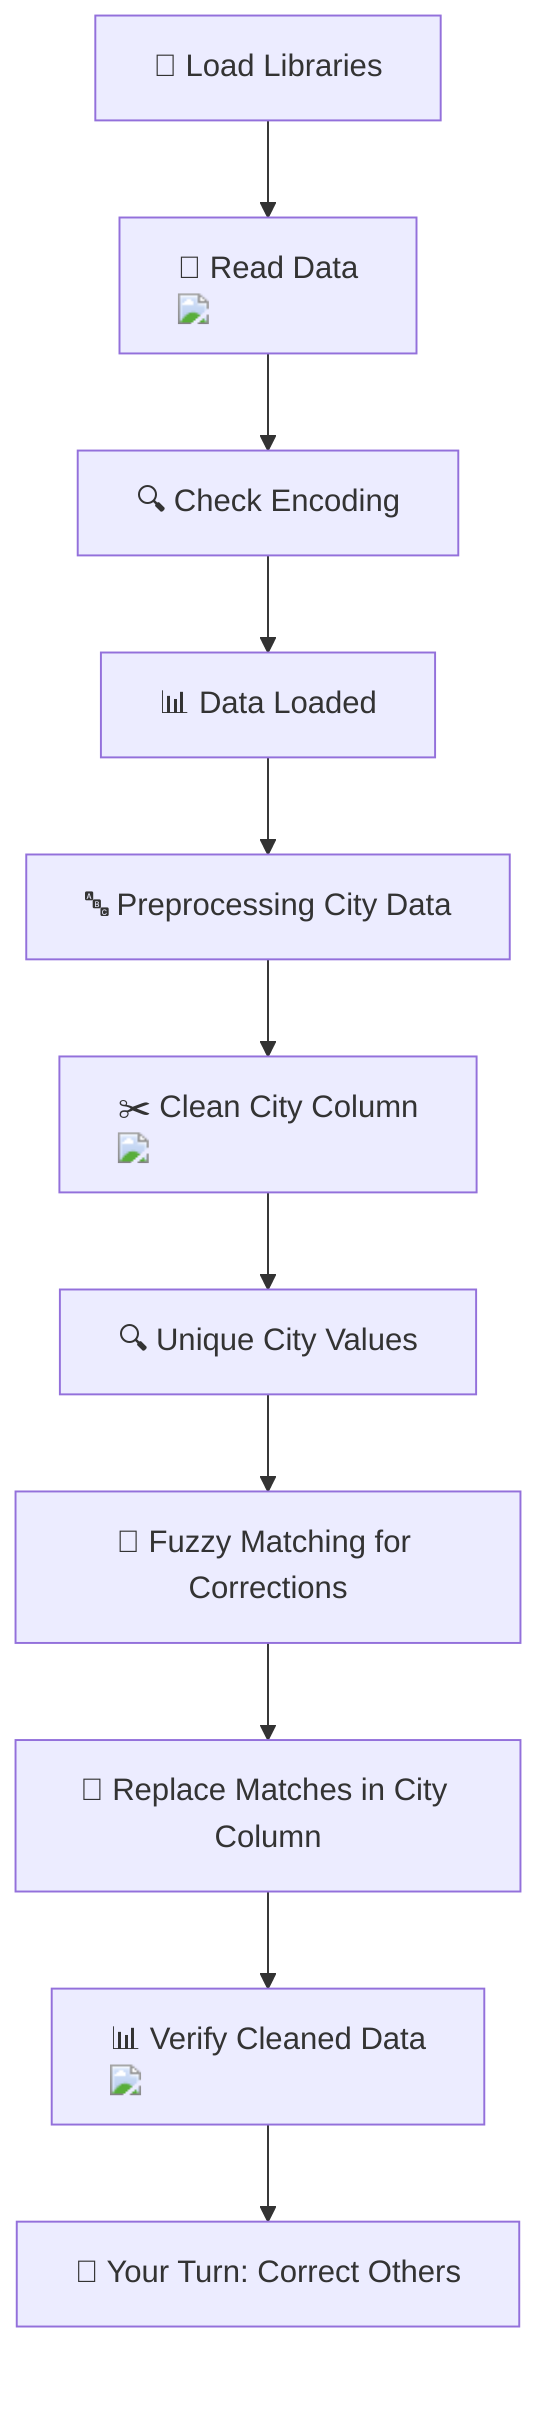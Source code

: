 flowchart TD
    A["📂 Load Libraries"] --> B["📄 Read Data<br/><img src='dummy_plots/barplot_template.svg' />"]
    B --> C["🔍 Check Encoding"]
    C --> D["📊 Data Loaded"]
    D --> E["🔤 Preprocessing City Data"]
    E --> F["✂️ Clean City Column<br/><img src='dummy_plots/scatter_plot_template.svg' />"]
    F --> G["🔍 Unique City Values"]
    G --> H["🤖 Fuzzy Matching for Corrections"]
    H --> I["🔄 Replace Matches in City Column"]
    I --> J["📊 Verify Cleaned Data<br/><img src='dummy_plots/boxplot_template.svg' />"]
    J --> K["🔄 Your Turn: Correct Others"]